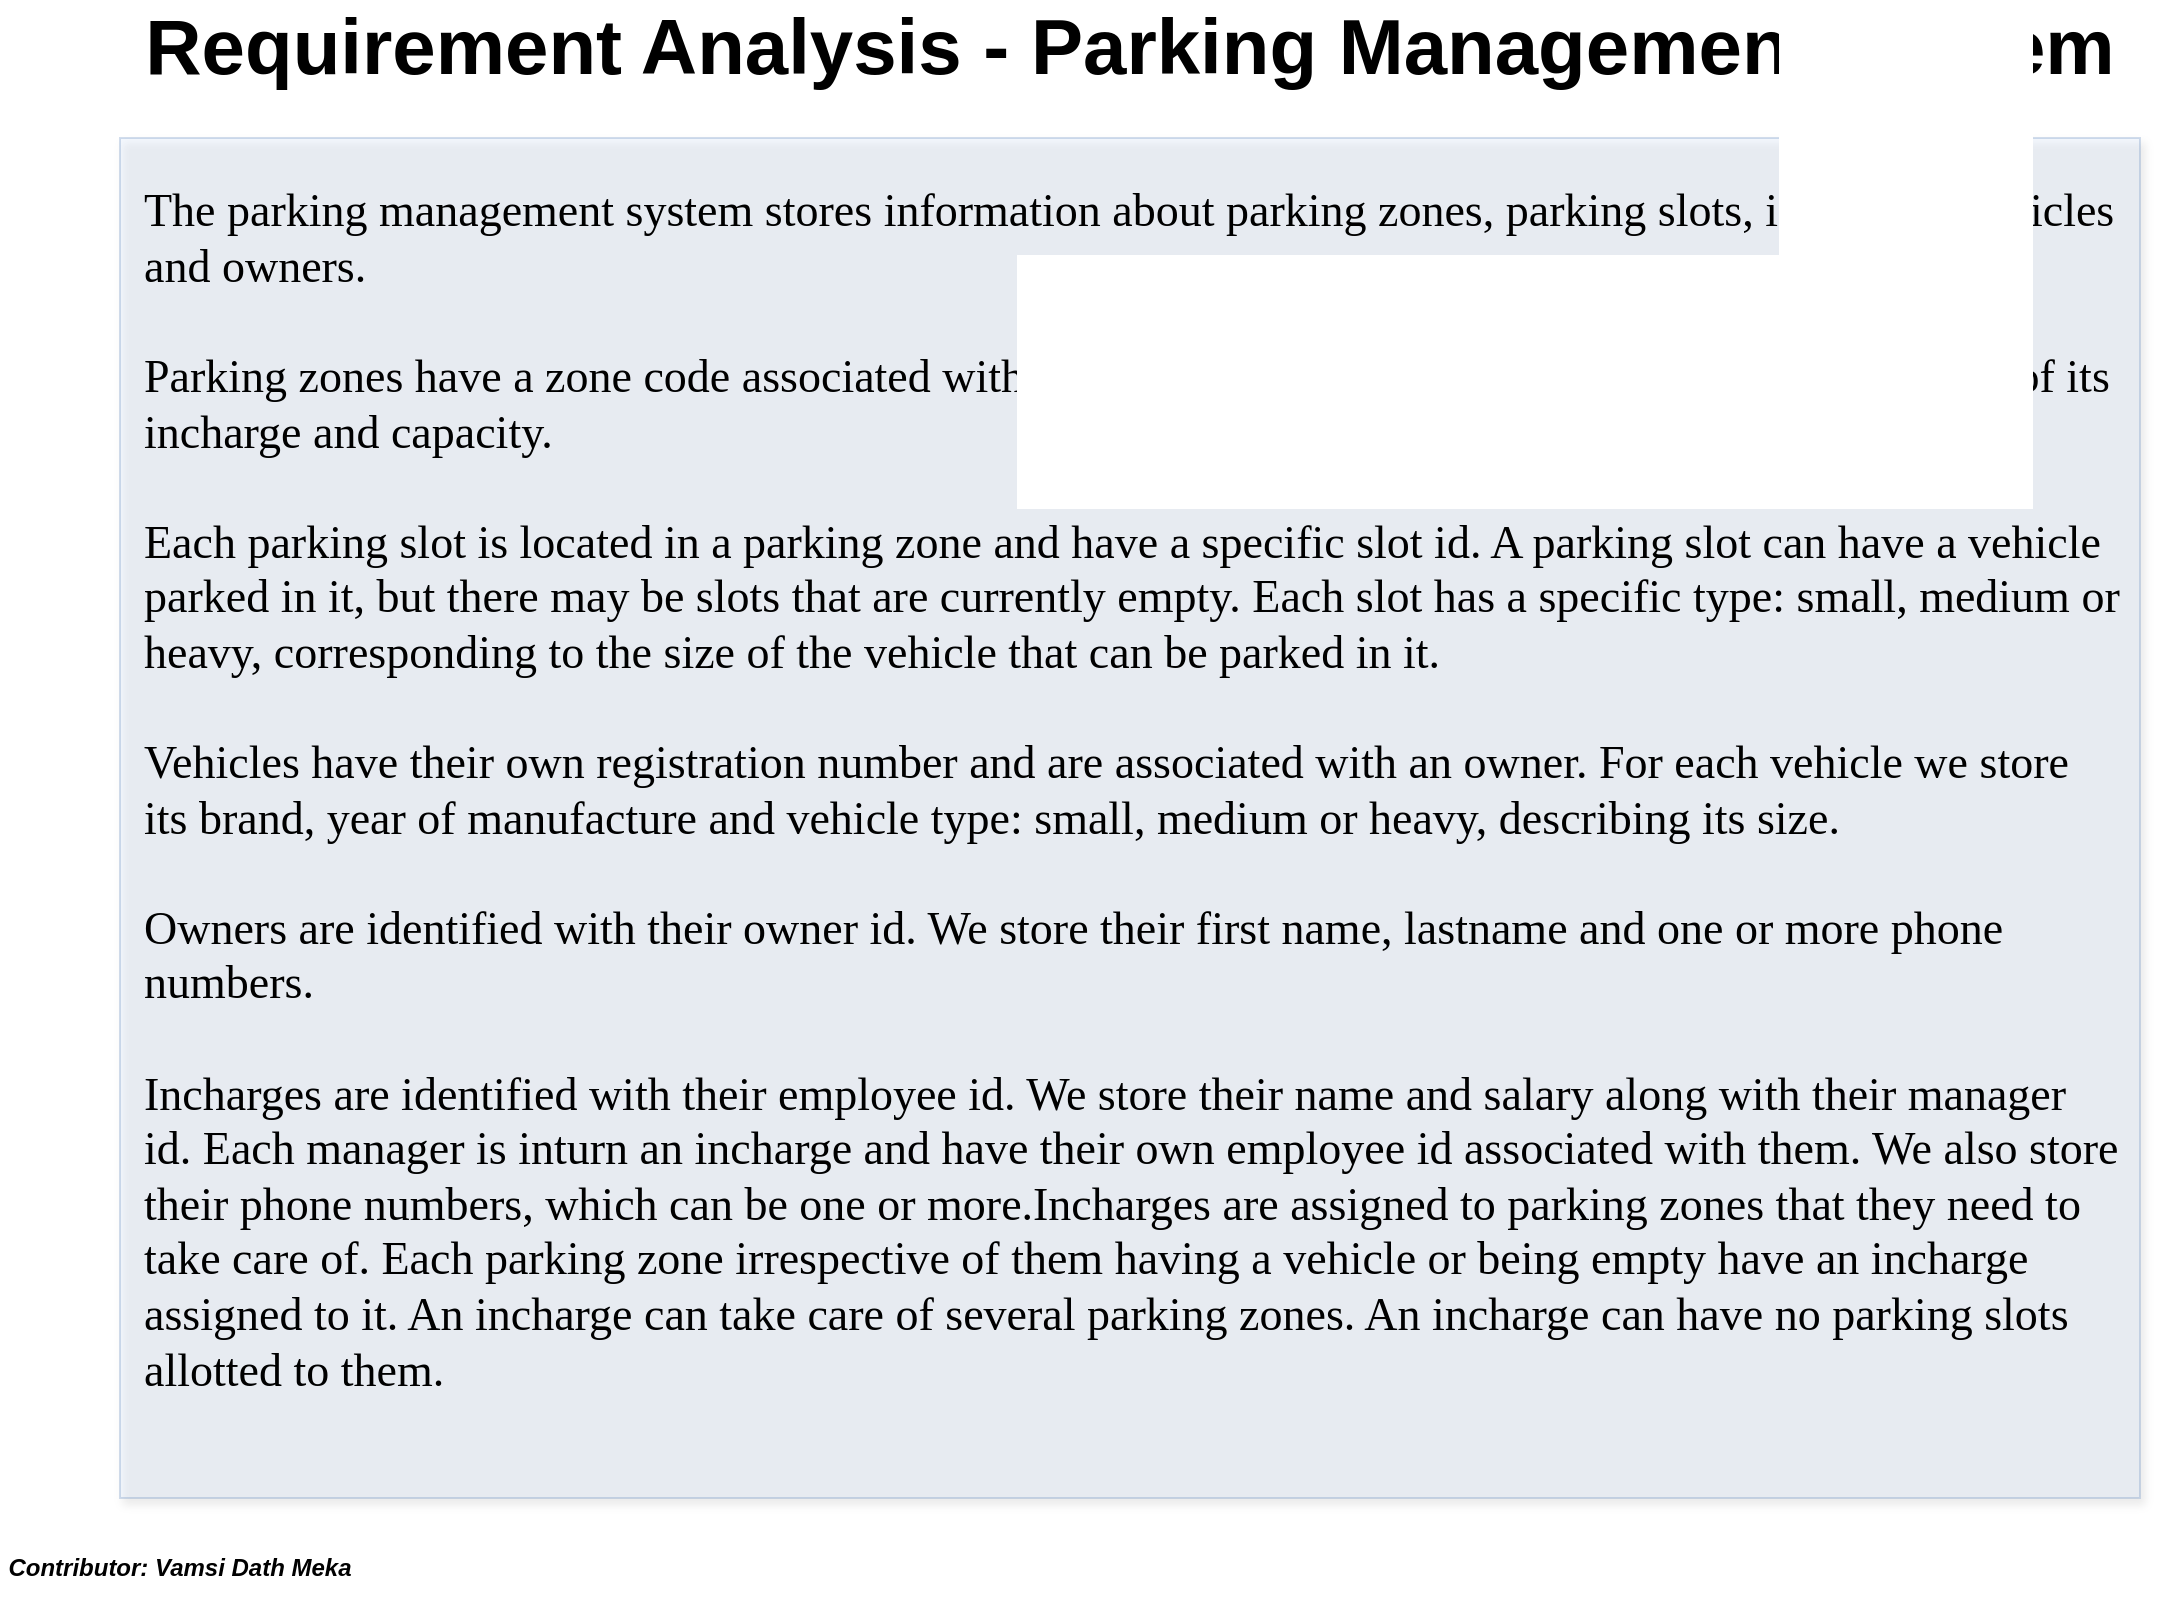 <mxfile version="24.8.1">
  <diagram name="Page-1" id="vHsAWBMNzdLUwWCajh46">
    <mxGraphModel dx="1522" dy="842" grid="1" gridSize="10" guides="1" tooltips="1" connect="1" arrows="1" fold="1" page="1" pageScale="1" pageWidth="1169" pageHeight="827" math="0" shadow="0">
      <root>
        <mxCell id="0" />
        <mxCell id="1" parent="0" />
        <mxCell id="KMOO_Gk84iolF-SHhbX0-1" value="Requirement Analysis - Parking Management System" style="text;strokeColor=none;align=center;fillColor=none;html=1;verticalAlign=middle;whiteSpace=wrap;rounded=0;fontStyle=1;fontSize=39;" vertex="1" parent="1">
          <mxGeometry x="60" y="50" width="1050" height="30" as="geometry" />
        </mxCell>
        <mxCell id="KMOO_Gk84iolF-SHhbX0-2" value="The parking management system stores information about parking zones, parking slots, incharges, vehicles and owners.&lt;div style=&quot;font-size: 23px;&quot;&gt;&lt;br style=&quot;font-size: 23px;&quot;&gt;&lt;/div&gt;&lt;div style=&quot;font-size: 23px;&quot;&gt;Parking zones have a zone code associated with them. For each of the parking zone we store a record of its incharge and capacity.&lt;/div&gt;&lt;div style=&quot;font-size: 23px;&quot;&gt;&lt;br style=&quot;font-size: 23px;&quot;&gt;&lt;/div&gt;&lt;div style=&quot;font-size: 23px;&quot;&gt;Each parking slot is located in a parking zone and have a specific slot id. A parking slot can have a vehicle parked in it, but there may be slots that are currently empty. Each slot has a specific type: small, medium or heavy, corresponding to the size of the vehicle that can be parked in it.&lt;/div&gt;&lt;div style=&quot;font-size: 23px;&quot;&gt;&lt;br style=&quot;font-size: 23px;&quot;&gt;&lt;/div&gt;&lt;div style=&quot;font-size: 23px;&quot;&gt;Vehicles have their own registration number and are associated with an owner. For each vehicle we store its brand, year of manufacture and vehicle type: small, medium or heavy, describing its size.&lt;/div&gt;&lt;div style=&quot;font-size: 23px;&quot;&gt;&lt;br style=&quot;font-size: 23px;&quot;&gt;&lt;/div&gt;&lt;div style=&quot;font-size: 23px;&quot;&gt;Owners are identified with their owner id. We store their first name, lastname and one or more phone numbers.&lt;/div&gt;&lt;div style=&quot;font-size: 23px;&quot;&gt;&lt;br style=&quot;font-size: 23px;&quot;&gt;&lt;/div&gt;&lt;div style=&quot;font-size: 23px;&quot;&gt;Incharges are identified with their employee id. We store their name and salary along with their manager id. Each manager is inturn an incharge and have their own employee id associated with them. We also store their phone numbers, which can be one or more.Incharges are assigned to parking zones that they need to take care of. Each parking zone irrespective of them having a vehicle or being empty have an incharge assigned to it. An incharge can take care of several parking zones. An incharge can have no parking slots allotted to them.&lt;/div&gt;&lt;div style=&quot;font-size: 23px;&quot;&gt;&lt;br style=&quot;font-size: 23px;&quot;&gt;&lt;/div&gt;" style="text;align=left;html=1;verticalAlign=middle;whiteSpace=wrap;rounded=0;fontSize=23;fontStyle=0;fontFamily=Georgia;fillColor=#dae8fc;strokeColor=#6c8ebf;opacity=30;glass=0;shadow=1;spacingRight=10;spacingLeft=10;spacingBottom=10;spacingTop=10;" vertex="1" parent="1">
          <mxGeometry x="80" y="110" width="1010" height="680" as="geometry" />
        </mxCell>
        <mxCell id="KMOO_Gk84iolF-SHhbX0-3" value="Contributor: Vamsi Dath Meka" style="text;strokeColor=none;align=center;fillColor=none;html=1;verticalAlign=middle;whiteSpace=wrap;rounded=0;fontStyle=3" vertex="1" parent="1">
          <mxGeometry x="20" y="810" width="180" height="30" as="geometry" />
        </mxCell>
      </root>
    </mxGraphModel>
  </diagram>
</mxfile>

